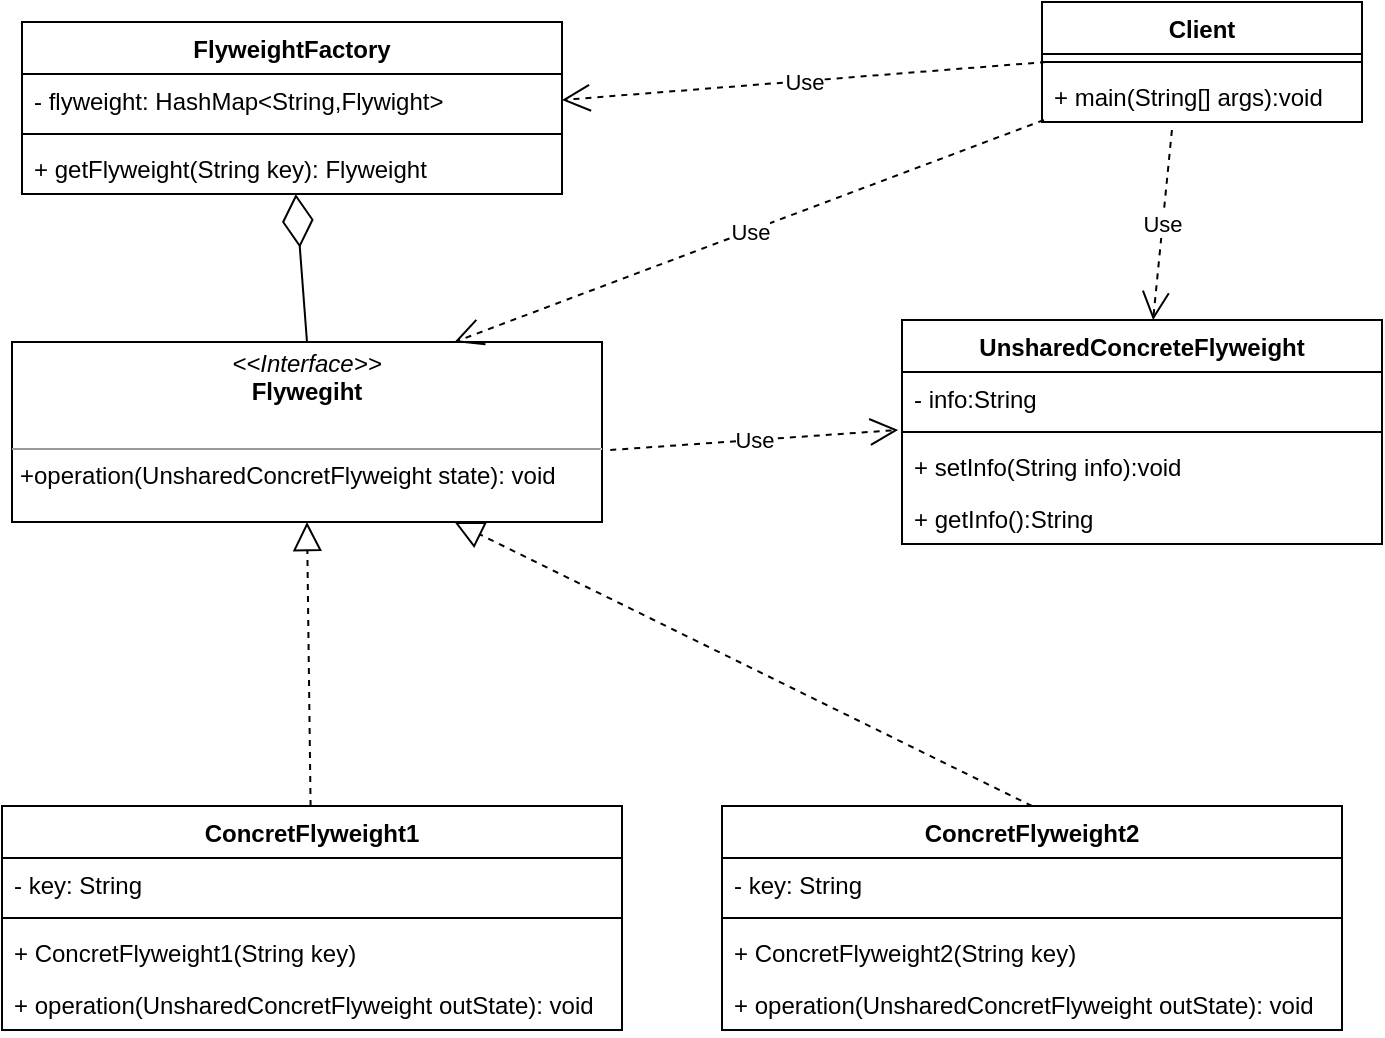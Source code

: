 <mxfile version="13.9.8" type="device"><diagram id="xKIU7a-i7q8zuRoqi9pt" name="第 1 页"><mxGraphModel dx="921" dy="680" grid="1" gridSize="10" guides="1" tooltips="1" connect="1" arrows="1" fold="1" page="1" pageScale="1" pageWidth="827" pageHeight="1169" math="0" shadow="0"><root><mxCell id="0"/><mxCell id="1" parent="0"/><mxCell id="kgcu3n4-pfkTuXeaRhnD-1" value="FlyweightFactory" style="swimlane;fontStyle=1;align=center;verticalAlign=top;childLayout=stackLayout;horizontal=1;startSize=26;horizontalStack=0;resizeParent=1;resizeParentMax=0;resizeLast=0;collapsible=1;marginBottom=0;" vertex="1" parent="1"><mxGeometry x="30" y="90" width="270" height="86" as="geometry"/></mxCell><mxCell id="kgcu3n4-pfkTuXeaRhnD-2" value="- flyweight: HashMap&lt;String,Flywight&gt;" style="text;strokeColor=none;fillColor=none;align=left;verticalAlign=top;spacingLeft=4;spacingRight=4;overflow=hidden;rotatable=0;points=[[0,0.5],[1,0.5]];portConstraint=eastwest;" vertex="1" parent="kgcu3n4-pfkTuXeaRhnD-1"><mxGeometry y="26" width="270" height="26" as="geometry"/></mxCell><mxCell id="kgcu3n4-pfkTuXeaRhnD-3" value="" style="line;strokeWidth=1;fillColor=none;align=left;verticalAlign=middle;spacingTop=-1;spacingLeft=3;spacingRight=3;rotatable=0;labelPosition=right;points=[];portConstraint=eastwest;" vertex="1" parent="kgcu3n4-pfkTuXeaRhnD-1"><mxGeometry y="52" width="270" height="8" as="geometry"/></mxCell><mxCell id="kgcu3n4-pfkTuXeaRhnD-4" value="+ getFlyweight(String key): Flyweight" style="text;strokeColor=none;fillColor=none;align=left;verticalAlign=top;spacingLeft=4;spacingRight=4;overflow=hidden;rotatable=0;points=[[0,0.5],[1,0.5]];portConstraint=eastwest;" vertex="1" parent="kgcu3n4-pfkTuXeaRhnD-1"><mxGeometry y="60" width="270" height="26" as="geometry"/></mxCell><mxCell id="kgcu3n4-pfkTuXeaRhnD-5" value="&lt;p style=&quot;margin: 0px ; margin-top: 4px ; text-align: center&quot;&gt;&lt;i&gt;&amp;lt;&amp;lt;Interface&amp;gt;&amp;gt;&lt;/i&gt;&lt;br&gt;&lt;b&gt;Flywegiht&lt;/b&gt;&lt;/p&gt;&lt;p style=&quot;margin: 0px ; margin-left: 4px&quot;&gt;&lt;br&gt;&lt;/p&gt;&lt;hr size=&quot;1&quot;&gt;&lt;p style=&quot;margin: 0px ; margin-left: 4px&quot;&gt;+operation(UnsharedConcretFlyweight state): void&lt;br&gt;&lt;/p&gt;" style="verticalAlign=top;align=left;overflow=fill;fontSize=12;fontFamily=Helvetica;html=1;" vertex="1" parent="1"><mxGeometry x="25" y="250" width="295" height="90" as="geometry"/></mxCell><mxCell id="kgcu3n4-pfkTuXeaRhnD-6" value="" style="endArrow=diamondThin;endFill=0;endSize=24;html=1;exitX=0.5;exitY=0;exitDx=0;exitDy=0;entryX=0.507;entryY=1;entryDx=0;entryDy=0;entryPerimeter=0;" edge="1" parent="1" source="kgcu3n4-pfkTuXeaRhnD-5" target="kgcu3n4-pfkTuXeaRhnD-4"><mxGeometry width="160" relative="1" as="geometry"><mxPoint x="330" y="350" as="sourcePoint"/><mxPoint x="162" y="170" as="targetPoint"/></mxGeometry></mxCell><mxCell id="kgcu3n4-pfkTuXeaRhnD-7" value="ConcretFlyweight1" style="swimlane;fontStyle=1;align=center;verticalAlign=top;childLayout=stackLayout;horizontal=1;startSize=26;horizontalStack=0;resizeParent=1;resizeParentMax=0;resizeLast=0;collapsible=1;marginBottom=0;" vertex="1" parent="1"><mxGeometry x="20" y="482" width="310" height="112" as="geometry"/></mxCell><mxCell id="kgcu3n4-pfkTuXeaRhnD-8" value="- key: String" style="text;strokeColor=none;fillColor=none;align=left;verticalAlign=top;spacingLeft=4;spacingRight=4;overflow=hidden;rotatable=0;points=[[0,0.5],[1,0.5]];portConstraint=eastwest;" vertex="1" parent="kgcu3n4-pfkTuXeaRhnD-7"><mxGeometry y="26" width="310" height="26" as="geometry"/></mxCell><mxCell id="kgcu3n4-pfkTuXeaRhnD-9" value="" style="line;strokeWidth=1;fillColor=none;align=left;verticalAlign=middle;spacingTop=-1;spacingLeft=3;spacingRight=3;rotatable=0;labelPosition=right;points=[];portConstraint=eastwest;" vertex="1" parent="kgcu3n4-pfkTuXeaRhnD-7"><mxGeometry y="52" width="310" height="8" as="geometry"/></mxCell><mxCell id="kgcu3n4-pfkTuXeaRhnD-10" value="+ ConcretFlyweight1(String key)" style="text;strokeColor=none;fillColor=none;align=left;verticalAlign=top;spacingLeft=4;spacingRight=4;overflow=hidden;rotatable=0;points=[[0,0.5],[1,0.5]];portConstraint=eastwest;" vertex="1" parent="kgcu3n4-pfkTuXeaRhnD-7"><mxGeometry y="60" width="310" height="26" as="geometry"/></mxCell><mxCell id="kgcu3n4-pfkTuXeaRhnD-16" value="+ operation(UnsharedConcretFlyweight outState): void" style="text;strokeColor=none;fillColor=none;align=left;verticalAlign=top;spacingLeft=4;spacingRight=4;overflow=hidden;rotatable=0;points=[[0,0.5],[1,0.5]];portConstraint=eastwest;" vertex="1" parent="kgcu3n4-pfkTuXeaRhnD-7"><mxGeometry y="86" width="310" height="26" as="geometry"/></mxCell><mxCell id="kgcu3n4-pfkTuXeaRhnD-17" value="ConcretFlyweight2" style="swimlane;fontStyle=1;align=center;verticalAlign=top;childLayout=stackLayout;horizontal=1;startSize=26;horizontalStack=0;resizeParent=1;resizeParentMax=0;resizeLast=0;collapsible=1;marginBottom=0;" vertex="1" parent="1"><mxGeometry x="380" y="482" width="310" height="112" as="geometry"/></mxCell><mxCell id="kgcu3n4-pfkTuXeaRhnD-18" value="- key: String" style="text;strokeColor=none;fillColor=none;align=left;verticalAlign=top;spacingLeft=4;spacingRight=4;overflow=hidden;rotatable=0;points=[[0,0.5],[1,0.5]];portConstraint=eastwest;" vertex="1" parent="kgcu3n4-pfkTuXeaRhnD-17"><mxGeometry y="26" width="310" height="26" as="geometry"/></mxCell><mxCell id="kgcu3n4-pfkTuXeaRhnD-19" value="" style="line;strokeWidth=1;fillColor=none;align=left;verticalAlign=middle;spacingTop=-1;spacingLeft=3;spacingRight=3;rotatable=0;labelPosition=right;points=[];portConstraint=eastwest;" vertex="1" parent="kgcu3n4-pfkTuXeaRhnD-17"><mxGeometry y="52" width="310" height="8" as="geometry"/></mxCell><mxCell id="kgcu3n4-pfkTuXeaRhnD-20" value="+ ConcretFlyweight2(String key)" style="text;strokeColor=none;fillColor=none;align=left;verticalAlign=top;spacingLeft=4;spacingRight=4;overflow=hidden;rotatable=0;points=[[0,0.5],[1,0.5]];portConstraint=eastwest;" vertex="1" parent="kgcu3n4-pfkTuXeaRhnD-17"><mxGeometry y="60" width="310" height="26" as="geometry"/></mxCell><mxCell id="kgcu3n4-pfkTuXeaRhnD-21" value="+ operation(UnsharedConcretFlyweight outState): void" style="text;strokeColor=none;fillColor=none;align=left;verticalAlign=top;spacingLeft=4;spacingRight=4;overflow=hidden;rotatable=0;points=[[0,0.5],[1,0.5]];portConstraint=eastwest;" vertex="1" parent="kgcu3n4-pfkTuXeaRhnD-17"><mxGeometry y="86" width="310" height="26" as="geometry"/></mxCell><mxCell id="kgcu3n4-pfkTuXeaRhnD-23" value="" style="endArrow=block;dashed=1;endFill=0;endSize=12;html=1;entryX=0.5;entryY=1;entryDx=0;entryDy=0;" edge="1" parent="1" source="kgcu3n4-pfkTuXeaRhnD-7" target="kgcu3n4-pfkTuXeaRhnD-5"><mxGeometry width="160" relative="1" as="geometry"><mxPoint x="95" y="480" as="sourcePoint"/><mxPoint x="490" y="350" as="targetPoint"/></mxGeometry></mxCell><mxCell id="kgcu3n4-pfkTuXeaRhnD-24" value="" style="endArrow=block;dashed=1;endFill=0;endSize=12;html=1;entryX=0.75;entryY=1;entryDx=0;entryDy=0;exitX=0.5;exitY=0;exitDx=0;exitDy=0;" edge="1" parent="1" source="kgcu3n4-pfkTuXeaRhnD-17" target="kgcu3n4-pfkTuXeaRhnD-5"><mxGeometry width="160" relative="1" as="geometry"><mxPoint x="105" y="490" as="sourcePoint"/><mxPoint x="105" y="350" as="targetPoint"/></mxGeometry></mxCell><mxCell id="kgcu3n4-pfkTuXeaRhnD-25" value="UnsharedConcreteFlyweight" style="swimlane;fontStyle=1;align=center;verticalAlign=top;childLayout=stackLayout;horizontal=1;startSize=26;horizontalStack=0;resizeParent=1;resizeParentMax=0;resizeLast=0;collapsible=1;marginBottom=0;" vertex="1" parent="1"><mxGeometry x="470" y="239" width="240" height="112" as="geometry"/></mxCell><mxCell id="kgcu3n4-pfkTuXeaRhnD-26" value="- info:String" style="text;strokeColor=none;fillColor=none;align=left;verticalAlign=top;spacingLeft=4;spacingRight=4;overflow=hidden;rotatable=0;points=[[0,0.5],[1,0.5]];portConstraint=eastwest;" vertex="1" parent="kgcu3n4-pfkTuXeaRhnD-25"><mxGeometry y="26" width="240" height="26" as="geometry"/></mxCell><mxCell id="kgcu3n4-pfkTuXeaRhnD-27" value="" style="line;strokeWidth=1;fillColor=none;align=left;verticalAlign=middle;spacingTop=-1;spacingLeft=3;spacingRight=3;rotatable=0;labelPosition=right;points=[];portConstraint=eastwest;" vertex="1" parent="kgcu3n4-pfkTuXeaRhnD-25"><mxGeometry y="52" width="240" height="8" as="geometry"/></mxCell><mxCell id="kgcu3n4-pfkTuXeaRhnD-28" value="+ setInfo(String info):void" style="text;strokeColor=none;fillColor=none;align=left;verticalAlign=top;spacingLeft=4;spacingRight=4;overflow=hidden;rotatable=0;points=[[0,0.5],[1,0.5]];portConstraint=eastwest;" vertex="1" parent="kgcu3n4-pfkTuXeaRhnD-25"><mxGeometry y="60" width="240" height="26" as="geometry"/></mxCell><mxCell id="kgcu3n4-pfkTuXeaRhnD-29" value="+ getInfo():String" style="text;strokeColor=none;fillColor=none;align=left;verticalAlign=top;spacingLeft=4;spacingRight=4;overflow=hidden;rotatable=0;points=[[0,0.5],[1,0.5]];portConstraint=eastwest;" vertex="1" parent="kgcu3n4-pfkTuXeaRhnD-25"><mxGeometry y="86" width="240" height="26" as="geometry"/></mxCell><mxCell id="kgcu3n4-pfkTuXeaRhnD-30" value="Use" style="endArrow=open;endSize=12;dashed=1;html=1;exitX=1.014;exitY=0.6;exitDx=0;exitDy=0;exitPerimeter=0;entryX=-0.008;entryY=1.115;entryDx=0;entryDy=0;entryPerimeter=0;" edge="1" parent="1" source="kgcu3n4-pfkTuXeaRhnD-5" target="kgcu3n4-pfkTuXeaRhnD-26"><mxGeometry width="160" relative="1" as="geometry"><mxPoint x="330" y="350" as="sourcePoint"/><mxPoint x="490" y="350" as="targetPoint"/></mxGeometry></mxCell><mxCell id="kgcu3n4-pfkTuXeaRhnD-31" value="Client" style="swimlane;fontStyle=1;align=center;verticalAlign=top;childLayout=stackLayout;horizontal=1;startSize=26;horizontalStack=0;resizeParent=1;resizeParentMax=0;resizeLast=0;collapsible=1;marginBottom=0;" vertex="1" parent="1"><mxGeometry x="540" y="80" width="160" height="60" as="geometry"/></mxCell><mxCell id="kgcu3n4-pfkTuXeaRhnD-33" value="" style="line;strokeWidth=1;fillColor=none;align=left;verticalAlign=middle;spacingTop=-1;spacingLeft=3;spacingRight=3;rotatable=0;labelPosition=right;points=[];portConstraint=eastwest;" vertex="1" parent="kgcu3n4-pfkTuXeaRhnD-31"><mxGeometry y="26" width="160" height="8" as="geometry"/></mxCell><mxCell id="kgcu3n4-pfkTuXeaRhnD-34" value="+ main(String[] args):void" style="text;strokeColor=none;fillColor=none;align=left;verticalAlign=top;spacingLeft=4;spacingRight=4;overflow=hidden;rotatable=0;points=[[0,0.5],[1,0.5]];portConstraint=eastwest;" vertex="1" parent="kgcu3n4-pfkTuXeaRhnD-31"><mxGeometry y="34" width="160" height="26" as="geometry"/></mxCell><mxCell id="kgcu3n4-pfkTuXeaRhnD-35" value="Use" style="endArrow=open;endSize=12;dashed=1;html=1;entryX=1;entryY=0.5;entryDx=0;entryDy=0;" edge="1" parent="1" target="kgcu3n4-pfkTuXeaRhnD-2"><mxGeometry width="160" relative="1" as="geometry"><mxPoint x="542" y="110" as="sourcePoint"/><mxPoint x="478.08" y="303.99" as="targetPoint"/></mxGeometry></mxCell><mxCell id="kgcu3n4-pfkTuXeaRhnD-36" value="Use" style="endArrow=open;endSize=12;dashed=1;html=1;entryX=0.75;entryY=0;entryDx=0;entryDy=0;exitX=0.006;exitY=0.962;exitDx=0;exitDy=0;exitPerimeter=0;" edge="1" parent="1" source="kgcu3n4-pfkTuXeaRhnD-34" target="kgcu3n4-pfkTuXeaRhnD-5"><mxGeometry width="160" relative="1" as="geometry"><mxPoint x="552" y="120" as="sourcePoint"/><mxPoint x="310" y="139" as="targetPoint"/></mxGeometry></mxCell><mxCell id="kgcu3n4-pfkTuXeaRhnD-37" value="Use" style="endArrow=open;endSize=12;dashed=1;html=1;exitX=0.406;exitY=1.154;exitDx=0;exitDy=0;exitPerimeter=0;" edge="1" parent="1" source="kgcu3n4-pfkTuXeaRhnD-34" target="kgcu3n4-pfkTuXeaRhnD-25"><mxGeometry width="160" relative="1" as="geometry"><mxPoint x="550.96" y="149.012" as="sourcePoint"/><mxPoint x="256.25" y="260" as="targetPoint"/></mxGeometry></mxCell></root></mxGraphModel></diagram></mxfile>